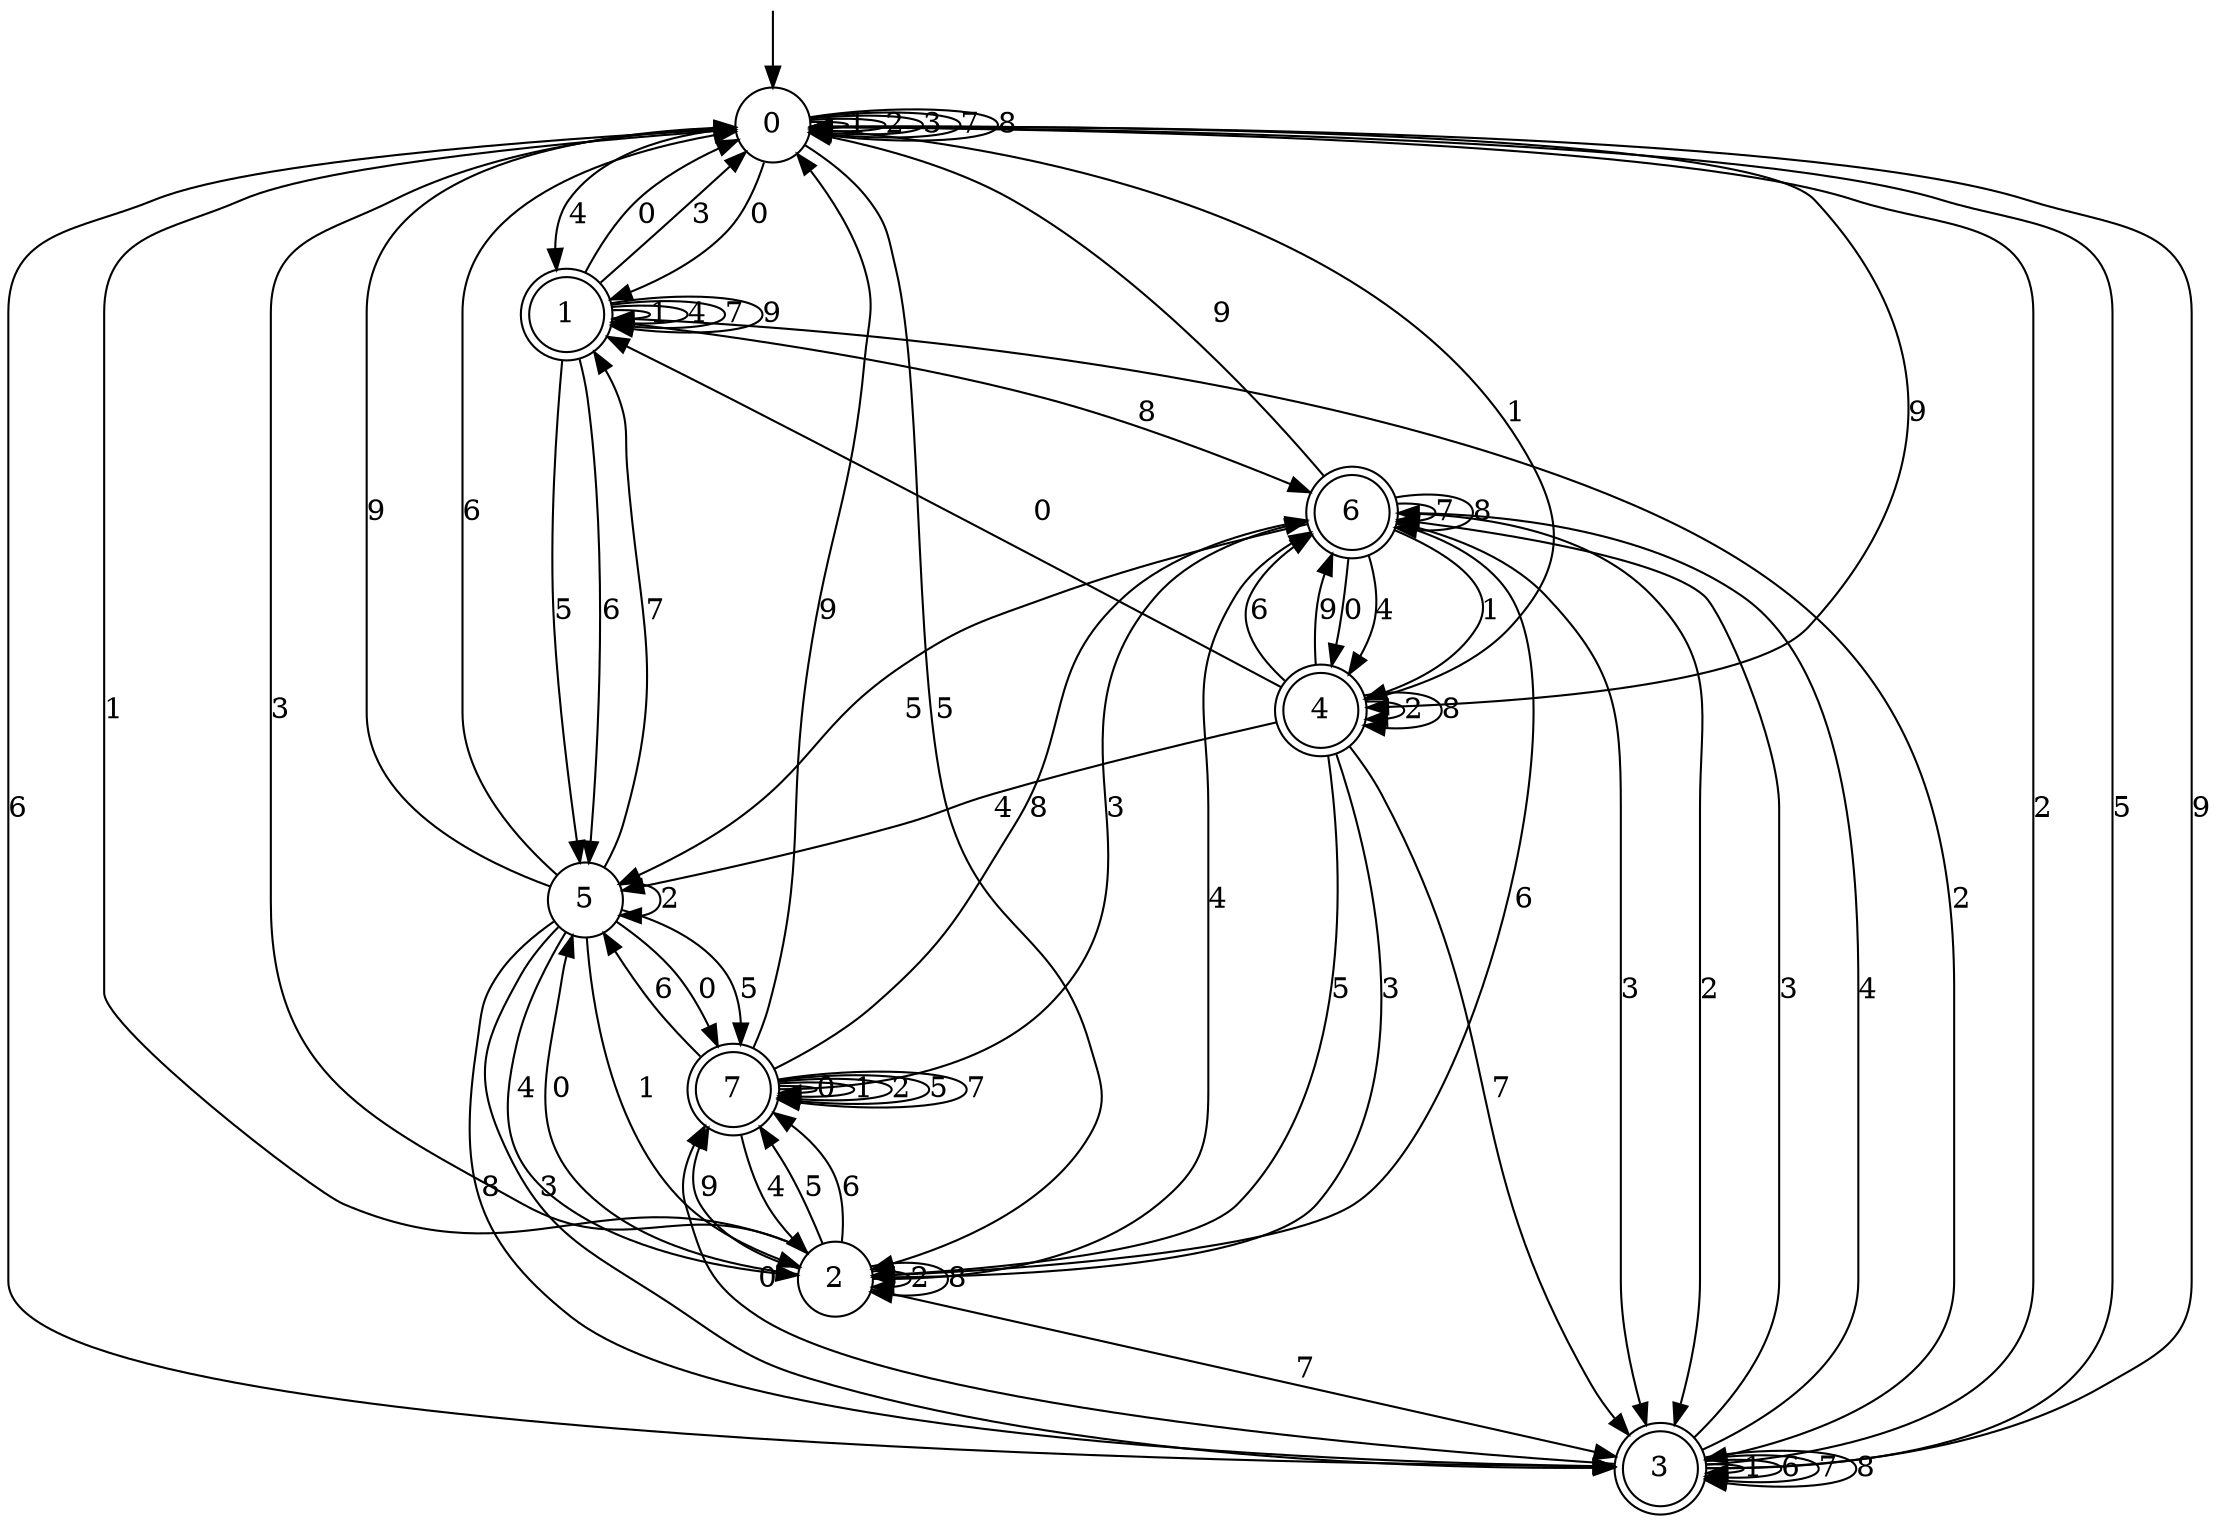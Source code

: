 digraph g {

	s0 [shape="circle" label="0"];
	s1 [shape="doublecircle" label="1"];
	s2 [shape="circle" label="2"];
	s3 [shape="doublecircle" label="3"];
	s4 [shape="doublecircle" label="4"];
	s5 [shape="circle" label="5"];
	s6 [shape="doublecircle" label="6"];
	s7 [shape="doublecircle" label="7"];
	s0 -> s1 [label="0"];
	s0 -> s0 [label="1"];
	s0 -> s0 [label="2"];
	s0 -> s0 [label="3"];
	s0 -> s1 [label="4"];
	s0 -> s2 [label="5"];
	s0 -> s3 [label="6"];
	s0 -> s0 [label="7"];
	s0 -> s0 [label="8"];
	s0 -> s4 [label="9"];
	s1 -> s0 [label="0"];
	s1 -> s1 [label="1"];
	s1 -> s3 [label="2"];
	s1 -> s0 [label="3"];
	s1 -> s1 [label="4"];
	s1 -> s5 [label="5"];
	s1 -> s5 [label="6"];
	s1 -> s1 [label="7"];
	s1 -> s6 [label="8"];
	s1 -> s1 [label="9"];
	s2 -> s5 [label="0"];
	s2 -> s0 [label="1"];
	s2 -> s2 [label="2"];
	s2 -> s0 [label="3"];
	s2 -> s6 [label="4"];
	s2 -> s7 [label="5"];
	s2 -> s7 [label="6"];
	s2 -> s3 [label="7"];
	s2 -> s2 [label="8"];
	s2 -> s7 [label="9"];
	s3 -> s7 [label="0"];
	s3 -> s3 [label="1"];
	s3 -> s0 [label="2"];
	s3 -> s6 [label="3"];
	s3 -> s6 [label="4"];
	s3 -> s0 [label="5"];
	s3 -> s3 [label="6"];
	s3 -> s3 [label="7"];
	s3 -> s3 [label="8"];
	s3 -> s0 [label="9"];
	s4 -> s1 [label="0"];
	s4 -> s0 [label="1"];
	s4 -> s4 [label="2"];
	s4 -> s2 [label="3"];
	s4 -> s5 [label="4"];
	s4 -> s2 [label="5"];
	s4 -> s6 [label="6"];
	s4 -> s3 [label="7"];
	s4 -> s4 [label="8"];
	s4 -> s6 [label="9"];
	s5 -> s7 [label="0"];
	s5 -> s2 [label="1"];
	s5 -> s5 [label="2"];
	s5 -> s3 [label="3"];
	s5 -> s2 [label="4"];
	s5 -> s7 [label="5"];
	s5 -> s0 [label="6"];
	s5 -> s1 [label="7"];
	s5 -> s3 [label="8"];
	s5 -> s0 [label="9"];
	s6 -> s4 [label="0"];
	s6 -> s4 [label="1"];
	s6 -> s3 [label="2"];
	s6 -> s3 [label="3"];
	s6 -> s4 [label="4"];
	s6 -> s5 [label="5"];
	s6 -> s2 [label="6"];
	s6 -> s6 [label="7"];
	s6 -> s6 [label="8"];
	s6 -> s0 [label="9"];
	s7 -> s7 [label="0"];
	s7 -> s7 [label="1"];
	s7 -> s7 [label="2"];
	s7 -> s6 [label="3"];
	s7 -> s2 [label="4"];
	s7 -> s7 [label="5"];
	s7 -> s5 [label="6"];
	s7 -> s7 [label="7"];
	s7 -> s6 [label="8"];
	s7 -> s0 [label="9"];

__start0 [label="" shape="none" width="0" height="0"];
__start0 -> s0;

}
